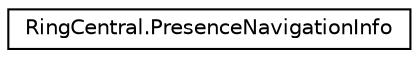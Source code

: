 digraph "Graphical Class Hierarchy"
{
 // LATEX_PDF_SIZE
  edge [fontname="Helvetica",fontsize="10",labelfontname="Helvetica",labelfontsize="10"];
  node [fontname="Helvetica",fontsize="10",shape=record];
  rankdir="LR";
  Node0 [label="RingCentral.PresenceNavigationInfo",height=0.2,width=0.4,color="black", fillcolor="white", style="filled",URL="$classRingCentral_1_1PresenceNavigationInfo.html",tooltip="Information on navigation"];
}
